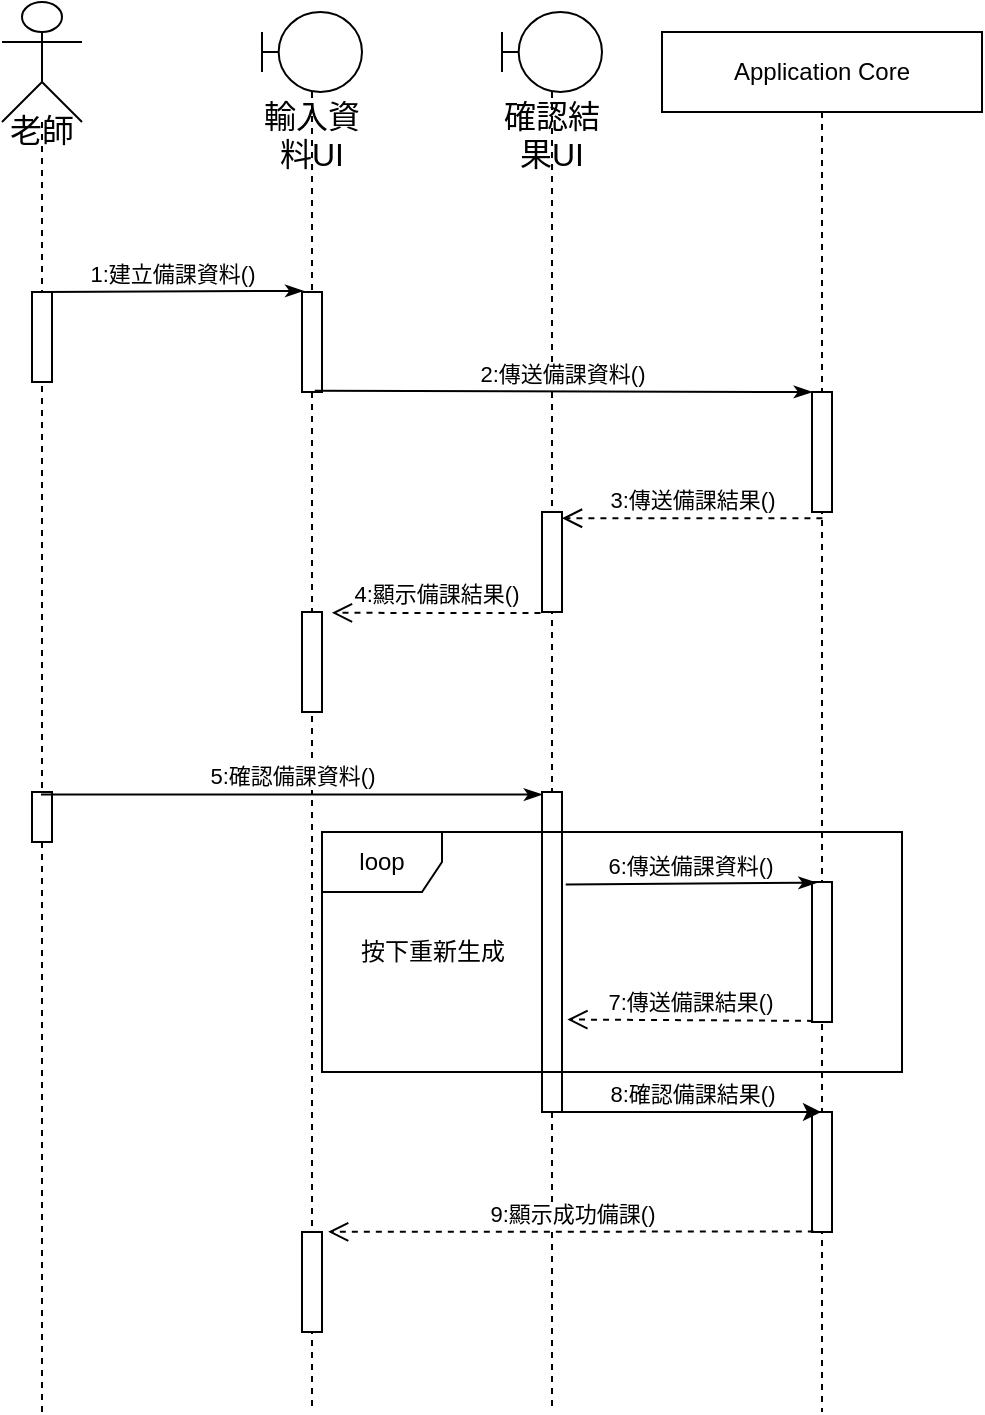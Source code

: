 <mxfile>
    <diagram name="第 1 页" id="_kCn5gWWrIlWfqqUU_DX">
        <mxGraphModel dx="1090" dy="731" grid="1" gridSize="10" guides="1" tooltips="1" connect="1" arrows="1" fold="1" page="1" pageScale="1" pageWidth="1100" pageHeight="1700" math="0" shadow="0">
            <root>
                <mxCell id="0"/>
                <mxCell id="1" parent="0"/>
                <mxCell id="3" value="&lt;p&gt;&lt;font style=&quot;font-size: 16px;&quot;&gt;老師&lt;/font&gt;&lt;/p&gt;" style="shape=umlLifeline;participant=umlActor;perimeter=lifelinePerimeter;whiteSpace=wrap;html=1;container=1;collapsible=0;recursiveResize=0;verticalAlign=top;spacingTop=36;outlineConnect=0;size=60;align=center;" parent="1" vertex="1">
                    <mxGeometry x="240" y="95" width="40" height="705" as="geometry"/>
                </mxCell>
                <mxCell id="63" value="" style="html=1;points=[];perimeter=orthogonalPerimeter;" vertex="1" parent="3">
                    <mxGeometry x="15" y="145" width="10" height="45" as="geometry"/>
                </mxCell>
                <mxCell id="76" value="" style="html=1;points=[];perimeter=orthogonalPerimeter;" vertex="1" parent="3">
                    <mxGeometry x="15" y="395" width="10" height="25" as="geometry"/>
                </mxCell>
                <mxCell id="6" value="輸入資料UI" style="shape=umlLifeline;participant=umlBoundary;perimeter=lifelinePerimeter;whiteSpace=wrap;html=1;container=1;collapsible=0;recursiveResize=0;verticalAlign=top;spacingTop=36;outlineConnect=0;fontSize=16;" parent="1" vertex="1">
                    <mxGeometry x="370" y="100" width="50" height="700" as="geometry"/>
                </mxCell>
                <mxCell id="18" value="" style="html=1;points=[];perimeter=orthogonalPerimeter;" parent="6" vertex="1">
                    <mxGeometry x="20" y="140" width="10" height="50" as="geometry"/>
                </mxCell>
                <mxCell id="62" value="" style="html=1;points=[];perimeter=orthogonalPerimeter;" vertex="1" parent="6">
                    <mxGeometry x="20" y="610" width="10" height="50" as="geometry"/>
                </mxCell>
                <mxCell id="75" value="" style="html=1;points=[];perimeter=orthogonalPerimeter;" vertex="1" parent="6">
                    <mxGeometry x="20" y="300" width="10" height="50" as="geometry"/>
                </mxCell>
                <mxCell id="7" value="確認結果UI" style="shape=umlLifeline;participant=umlBoundary;perimeter=lifelinePerimeter;whiteSpace=wrap;html=1;container=1;collapsible=0;recursiveResize=0;verticalAlign=top;spacingTop=36;outlineConnect=0;fontSize=16;" parent="1" vertex="1">
                    <mxGeometry x="490" y="100" width="50" height="700" as="geometry"/>
                </mxCell>
                <mxCell id="26" value="" style="html=1;points=[];perimeter=orthogonalPerimeter;" parent="7" vertex="1">
                    <mxGeometry x="20" y="250" width="10" height="50" as="geometry"/>
                </mxCell>
                <mxCell id="37" value="" style="html=1;points=[];perimeter=orthogonalPerimeter;" parent="7" vertex="1">
                    <mxGeometry x="20" y="390" width="10" height="160" as="geometry"/>
                </mxCell>
                <mxCell id="8" value="Application Core" style="shape=umlLifeline;perimeter=lifelinePerimeter;whiteSpace=wrap;html=1;container=1;collapsible=0;recursiveResize=0;outlineConnect=0;" parent="1" vertex="1">
                    <mxGeometry x="570" y="110" width="160" height="690" as="geometry"/>
                </mxCell>
                <mxCell id="22" value="" style="html=1;points=[];perimeter=orthogonalPerimeter;" parent="8" vertex="1">
                    <mxGeometry x="75" y="180" width="10" height="60" as="geometry"/>
                </mxCell>
                <mxCell id="46" value="" style="html=1;points=[];perimeter=orthogonalPerimeter;" parent="8" vertex="1">
                    <mxGeometry x="75" y="425" width="10" height="70" as="geometry"/>
                </mxCell>
                <mxCell id="43" value="loop" style="shape=umlFrame;whiteSpace=wrap;html=1;" parent="8" vertex="1">
                    <mxGeometry x="-170" y="400" width="290" height="120" as="geometry"/>
                </mxCell>
                <mxCell id="59" value="" style="html=1;points=[];perimeter=orthogonalPerimeter;" parent="8" vertex="1">
                    <mxGeometry x="75" y="540" width="10" height="60" as="geometry"/>
                </mxCell>
                <mxCell id="15" value="1:建立備課資料()" style="html=1;verticalAlign=bottom;endArrow=classicThin;endFill=1;exitX=0.664;exitY=0.008;exitDx=0;exitDy=0;exitPerimeter=0;entryX=0.068;entryY=-0.011;entryDx=0;entryDy=0;entryPerimeter=0;" parent="1" target="18" edge="1">
                    <mxGeometry x="-0.004" width="80" relative="1" as="geometry">
                        <mxPoint x="260.0" y="240.0" as="sourcePoint"/>
                        <mxPoint x="378.36" y="240.0" as="targetPoint"/>
                        <mxPoint as="offset"/>
                    </mxGeometry>
                </mxCell>
                <mxCell id="21" value="2:傳送備課資料()" style="html=1;verticalAlign=bottom;endArrow=classicThin;endFill=1;exitX=0.64;exitY=0.988;exitDx=0;exitDy=0;exitPerimeter=0;" parent="1" source="18" target="22" edge="1">
                    <mxGeometry x="-0.004" width="80" relative="1" as="geometry">
                        <mxPoint x="430.16" y="300" as="sourcePoint"/>
                        <mxPoint x="540" y="300" as="targetPoint"/>
                        <mxPoint as="offset"/>
                    </mxGeometry>
                </mxCell>
                <mxCell id="24" value="3:傳送備課結果()" style="html=1;verticalAlign=bottom;endArrow=open;dashed=1;endSize=8;exitX=0.521;exitY=1.052;exitDx=0;exitDy=0;exitPerimeter=0;" parent="1" source="22" target="26" edge="1">
                    <mxGeometry x="-0.002" relative="1" as="geometry">
                        <mxPoint x="620" y="360" as="sourcePoint"/>
                        <mxPoint x="550" y="363" as="targetPoint"/>
                        <mxPoint as="offset"/>
                    </mxGeometry>
                </mxCell>
                <mxCell id="36" value="4:顯示備課結果()" style="html=1;verticalAlign=bottom;endArrow=open;dashed=1;endSize=8;exitX=-0.076;exitY=1.011;exitDx=0;exitDy=0;exitPerimeter=0;entryX=1.497;entryY=0.008;entryDx=0;entryDy=0;entryPerimeter=0;" parent="1" source="26" target="75" edge="1">
                    <mxGeometry x="-0.002" relative="1" as="geometry">
                        <mxPoint x="480.21" y="410" as="sourcePoint"/>
                        <mxPoint x="410" y="401" as="targetPoint"/>
                        <mxPoint as="offset"/>
                    </mxGeometry>
                </mxCell>
                <mxCell id="38" value="5:確認備課資料()" style="html=1;verticalAlign=bottom;endArrow=classicThin;endFill=1;entryX=0.003;entryY=0.008;entryDx=0;entryDy=0;entryPerimeter=0;" parent="1" target="37" edge="1">
                    <mxGeometry x="-0.004" width="80" relative="1" as="geometry">
                        <mxPoint x="259.5" y="491.28" as="sourcePoint"/>
                        <mxPoint x="379.84" y="490" as="targetPoint"/>
                        <mxPoint as="offset"/>
                    </mxGeometry>
                </mxCell>
                <mxCell id="47" value="6:傳送備課資料()" style="html=1;verticalAlign=bottom;endArrow=classicThin;endFill=1;exitX=1.188;exitY=0.289;exitDx=0;exitDy=0;exitPerimeter=0;entryX=0.231;entryY=0.005;entryDx=0;entryDy=0;entryPerimeter=0;" parent="1" source="37" target="46" edge="1">
                    <mxGeometry x="-0.004" width="80" relative="1" as="geometry">
                        <mxPoint x="540" y="535" as="sourcePoint"/>
                        <mxPoint x="620" y="536" as="targetPoint"/>
                        <mxPoint as="offset"/>
                    </mxGeometry>
                </mxCell>
                <mxCell id="48" value="7:傳送備課結果()" style="html=1;verticalAlign=bottom;endArrow=open;dashed=1;endSize=8;exitX=0.052;exitY=0.992;exitDx=0;exitDy=0;exitPerimeter=0;entryX=1.269;entryY=0.711;entryDx=0;entryDy=0;entryPerimeter=0;" parent="1" source="46" target="37" edge="1">
                    <mxGeometry x="-0.002" relative="1" as="geometry">
                        <mxPoint x="630.21" y="605.0" as="sourcePoint"/>
                        <mxPoint x="540" y="604" as="targetPoint"/>
                        <mxPoint as="offset"/>
                    </mxGeometry>
                </mxCell>
                <mxCell id="49" value="按下重新生成" style="text;html=1;align=center;verticalAlign=middle;resizable=0;points=[];autosize=1;strokeColor=none;fillColor=none;" parent="1" vertex="1">
                    <mxGeometry x="405" y="555" width="100" height="30" as="geometry"/>
                </mxCell>
                <mxCell id="50" value="8:確認備課結果()" style="html=1;verticalAlign=bottom;endArrow=classic;endFill=1;" parent="1" edge="1">
                    <mxGeometry x="-0.002" relative="1" as="geometry">
                        <mxPoint x="520" y="650" as="sourcePoint"/>
                        <mxPoint x="649.5" y="650" as="targetPoint"/>
                        <mxPoint as="offset"/>
                    </mxGeometry>
                </mxCell>
                <mxCell id="60" value="9:顯示成功備課()" style="html=1;verticalAlign=bottom;endArrow=open;dashed=1;endSize=8;exitX=0.092;exitY=0.996;exitDx=0;exitDy=0;exitPerimeter=0;entryX=1.307;entryY=-0.002;entryDx=0;entryDy=0;entryPerimeter=0;" parent="1" source="59" target="62" edge="1">
                    <mxGeometry x="-0.002" relative="1" as="geometry">
                        <mxPoint x="610.1" y="710" as="sourcePoint"/>
                        <mxPoint x="410" y="710" as="targetPoint"/>
                        <mxPoint as="offset"/>
                    </mxGeometry>
                </mxCell>
            </root>
        </mxGraphModel>
    </diagram>
</mxfile>